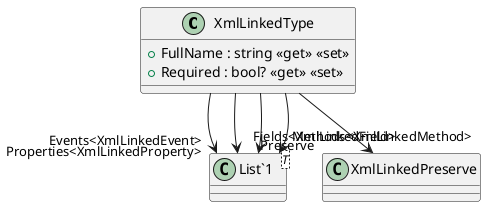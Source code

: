 @startuml
class XmlLinkedType {
    + FullName : string <<get>> <<set>>
    + Required : bool? <<get>> <<set>>
}
class "List`1"<T> {
}
XmlLinkedType --> "Preserve" XmlLinkedPreserve
XmlLinkedType --> "Events<XmlLinkedEvent>" "List`1"
XmlLinkedType --> "Fields<XmlLinkedField>" "List`1"
XmlLinkedType --> "Properties<XmlLinkedProperty>" "List`1"
XmlLinkedType --> "Methods<XmlLinkedMethod>" "List`1"
@enduml
